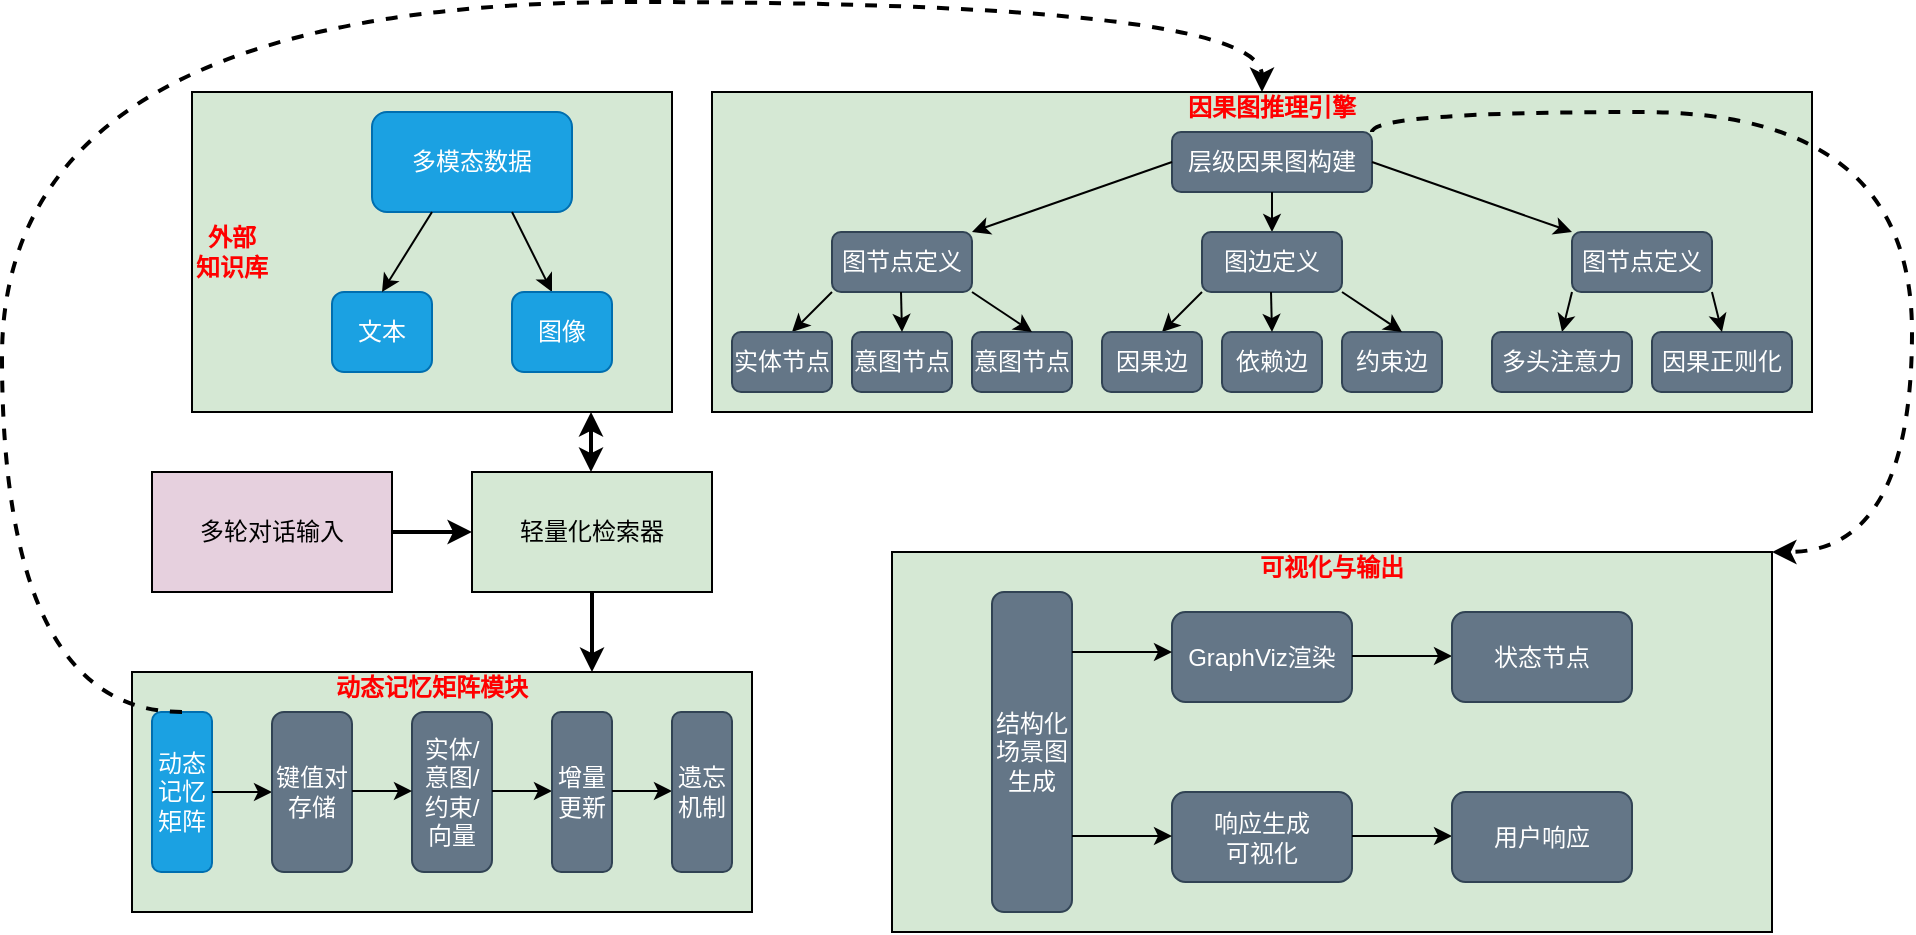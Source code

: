 <mxfile version="27.1.4">
  <diagram name="第 1 页" id="PxycaO0lB3qMbI04a0a6">
    <mxGraphModel dx="1869" dy="570" grid="1" gridSize="10" guides="1" tooltips="1" connect="1" arrows="1" fold="1" page="1" pageScale="1" pageWidth="827" pageHeight="1169" math="0" shadow="0">
      <root>
        <mxCell id="0" />
        <mxCell id="1" parent="0" />
        <mxCell id="spFuP-tE8OkHs6iBAqPz-2" value="多轮对话输入" style="rounded=0;whiteSpace=wrap;html=1;fillColor=#E6D0DE;movable=0;resizable=0;rotatable=0;deletable=0;editable=0;locked=1;connectable=0;" vertex="1" parent="1">
          <mxGeometry x="-80" y="250" width="120" height="60" as="geometry" />
        </mxCell>
        <mxCell id="spFuP-tE8OkHs6iBAqPz-3" value="" style="endArrow=classic;html=1;rounded=0;strokeWidth=2;entryX=0;entryY=0.5;entryDx=0;entryDy=0;exitX=1;exitY=0.5;exitDx=0;exitDy=0;" edge="1" parent="1" source="spFuP-tE8OkHs6iBAqPz-2" target="spFuP-tE8OkHs6iBAqPz-4">
          <mxGeometry width="50" height="50" relative="1" as="geometry">
            <mxPoint x="40" y="280" as="sourcePoint" />
            <mxPoint x="120" y="280" as="targetPoint" />
          </mxGeometry>
        </mxCell>
        <mxCell id="spFuP-tE8OkHs6iBAqPz-4" value="轻量化检索器" style="rounded=0;whiteSpace=wrap;html=1;fillColor=#D5E8D4;movable=0;resizable=0;rotatable=0;deletable=0;editable=0;locked=1;connectable=0;" vertex="1" parent="1">
          <mxGeometry x="80" y="250" width="120" height="60" as="geometry" />
        </mxCell>
        <mxCell id="spFuP-tE8OkHs6iBAqPz-7" value="" style="rounded=0;whiteSpace=wrap;html=1;fillColor=#D5E8D4;movable=0;resizable=0;rotatable=0;deletable=0;editable=0;locked=1;connectable=0;" vertex="1" parent="1">
          <mxGeometry x="-60" y="60" width="240" height="160" as="geometry" />
        </mxCell>
        <mxCell id="spFuP-tE8OkHs6iBAqPz-8" value="&lt;font style=&quot;color: rgb(255, 0, 0);&quot;&gt;&lt;b&gt;外部&lt;/b&gt;&lt;/font&gt;&lt;div&gt;&lt;font style=&quot;color: rgb(255, 0, 0);&quot;&gt;&lt;b&gt;知识库&lt;/b&gt;&lt;/font&gt;&lt;/div&gt;" style="text;strokeColor=none;align=center;fillColor=none;html=1;verticalAlign=middle;whiteSpace=wrap;rounded=0;" vertex="1" parent="1">
          <mxGeometry x="-60" y="110" width="40" height="60" as="geometry" />
        </mxCell>
        <mxCell id="spFuP-tE8OkHs6iBAqPz-9" value="多模态数据" style="rounded=1;whiteSpace=wrap;html=1;fillColor=#1ba1e2;fontColor=#ffffff;strokeColor=#006EAF;" vertex="1" parent="1">
          <mxGeometry x="30" y="70" width="100" height="50" as="geometry" />
        </mxCell>
        <mxCell id="spFuP-tE8OkHs6iBAqPz-10" value="" style="endArrow=classic;html=1;rounded=0;" edge="1" parent="1">
          <mxGeometry width="50" height="50" relative="1" as="geometry">
            <mxPoint x="100" y="120" as="sourcePoint" />
            <mxPoint x="120" y="160" as="targetPoint" />
          </mxGeometry>
        </mxCell>
        <mxCell id="spFuP-tE8OkHs6iBAqPz-11" value="图像" style="rounded=1;whiteSpace=wrap;html=1;fillColor=#1ba1e2;fontColor=#ffffff;strokeColor=#006EAF;" vertex="1" parent="1">
          <mxGeometry x="100" y="160" width="50" height="40" as="geometry" />
        </mxCell>
        <mxCell id="spFuP-tE8OkHs6iBAqPz-12" value="文本" style="rounded=1;whiteSpace=wrap;html=1;fillColor=#1ba1e2;fontColor=#ffffff;strokeColor=#006EAF;" vertex="1" parent="1">
          <mxGeometry x="10" y="160" width="50" height="40" as="geometry" />
        </mxCell>
        <mxCell id="spFuP-tE8OkHs6iBAqPz-13" value="" style="endArrow=classic;html=1;rounded=0;entryX=0.5;entryY=0;entryDx=0;entryDy=0;" edge="1" parent="1" target="spFuP-tE8OkHs6iBAqPz-12">
          <mxGeometry width="50" height="50" relative="1" as="geometry">
            <mxPoint x="60" y="120" as="sourcePoint" />
            <mxPoint x="30" y="160" as="targetPoint" />
          </mxGeometry>
        </mxCell>
        <mxCell id="spFuP-tE8OkHs6iBAqPz-20" value="" style="endArrow=classic;html=1;rounded=0;strokeWidth=2;exitX=1;exitY=0.5;exitDx=0;exitDy=0;" edge="1" parent="1">
          <mxGeometry width="50" height="50" relative="1" as="geometry">
            <mxPoint x="140" y="310" as="sourcePoint" />
            <mxPoint x="140" y="350" as="targetPoint" />
          </mxGeometry>
        </mxCell>
        <mxCell id="spFuP-tE8OkHs6iBAqPz-22" value="" style="rounded=0;whiteSpace=wrap;html=1;fillColor=#D5E8D4;movable=1;resizable=1;rotatable=1;deletable=1;editable=1;locked=0;connectable=1;" vertex="1" parent="1">
          <mxGeometry x="-90" y="350" width="310" height="120" as="geometry" />
        </mxCell>
        <mxCell id="spFuP-tE8OkHs6iBAqPz-23" value="动态记忆矩阵" style="rounded=1;whiteSpace=wrap;html=1;fillColor=#1ba1e2;fontColor=#ffffff;strokeColor=#006EAF;" vertex="1" parent="1">
          <mxGeometry x="-80" y="370" width="30" height="80" as="geometry" />
        </mxCell>
        <mxCell id="spFuP-tE8OkHs6iBAqPz-25" value="" style="endArrow=classic;html=1;rounded=0;" edge="1" parent="1">
          <mxGeometry width="50" height="50" relative="1" as="geometry">
            <mxPoint x="-50" y="410" as="sourcePoint" />
            <mxPoint x="-20" y="410" as="targetPoint" />
          </mxGeometry>
        </mxCell>
        <mxCell id="spFuP-tE8OkHs6iBAqPz-21" value="&lt;font color=&quot;#ff0000&quot;&gt;&lt;b&gt;动态记忆矩阵模块&lt;/b&gt;&lt;/font&gt;" style="text;strokeColor=none;align=center;fillColor=none;html=1;verticalAlign=middle;whiteSpace=wrap;rounded=0;movable=1;resizable=1;rotatable=1;deletable=1;editable=1;locked=0;connectable=1;" vertex="1" parent="1">
          <mxGeometry x="10" y="350" width="100" height="15" as="geometry" />
        </mxCell>
        <mxCell id="spFuP-tE8OkHs6iBAqPz-26" value="键值对存储" style="rounded=1;whiteSpace=wrap;html=1;fillColor=#647687;fontColor=#ffffff;strokeColor=#314354;" vertex="1" parent="1">
          <mxGeometry x="-20" y="370" width="40" height="80" as="geometry" />
        </mxCell>
        <mxCell id="spFuP-tE8OkHs6iBAqPz-27" value="实体/意图/约束/向量" style="rounded=1;whiteSpace=wrap;html=1;fillColor=#647687;fontColor=#ffffff;strokeColor=#314354;movable=0;resizable=0;rotatable=0;deletable=0;editable=0;locked=1;connectable=0;" vertex="1" parent="1">
          <mxGeometry x="50" y="370" width="40" height="80" as="geometry" />
        </mxCell>
        <mxCell id="spFuP-tE8OkHs6iBAqPz-28" value="" style="endArrow=classic;html=1;rounded=0;" edge="1" parent="1">
          <mxGeometry width="50" height="50" relative="1" as="geometry">
            <mxPoint x="20" y="409.5" as="sourcePoint" />
            <mxPoint x="50" y="409.5" as="targetPoint" />
          </mxGeometry>
        </mxCell>
        <mxCell id="spFuP-tE8OkHs6iBAqPz-30" value="" style="endArrow=classic;html=1;rounded=0;" edge="1" parent="1">
          <mxGeometry width="50" height="50" relative="1" as="geometry">
            <mxPoint x="90" y="409.5" as="sourcePoint" />
            <mxPoint x="120" y="409.5" as="targetPoint" />
          </mxGeometry>
        </mxCell>
        <mxCell id="spFuP-tE8OkHs6iBAqPz-31" value="增量更新" style="rounded=1;whiteSpace=wrap;html=1;fillColor=#647687;fontColor=#ffffff;strokeColor=#314354;movable=0;resizable=0;rotatable=0;deletable=0;editable=0;locked=1;connectable=0;" vertex="1" parent="1">
          <mxGeometry x="120" y="370" width="30" height="80" as="geometry" />
        </mxCell>
        <mxCell id="spFuP-tE8OkHs6iBAqPz-32" value="" style="endArrow=classic;html=1;rounded=0;" edge="1" parent="1">
          <mxGeometry width="50" height="50" relative="1" as="geometry">
            <mxPoint x="150" y="409.5" as="sourcePoint" />
            <mxPoint x="180" y="409.5" as="targetPoint" />
          </mxGeometry>
        </mxCell>
        <mxCell id="spFuP-tE8OkHs6iBAqPz-33" value="遗忘机制" style="rounded=1;whiteSpace=wrap;html=1;fillColor=#647687;fontColor=#ffffff;strokeColor=#314354;movable=0;resizable=0;rotatable=0;deletable=0;editable=0;locked=1;connectable=0;" vertex="1" parent="1">
          <mxGeometry x="180" y="370" width="30" height="80" as="geometry" />
        </mxCell>
        <mxCell id="spFuP-tE8OkHs6iBAqPz-36" value="" style="rounded=0;whiteSpace=wrap;html=1;fillColor=#D5E8D4;movable=0;resizable=0;rotatable=0;deletable=0;editable=0;locked=1;connectable=0;" vertex="1" parent="1">
          <mxGeometry x="200" y="60" width="550" height="160" as="geometry" />
        </mxCell>
        <mxCell id="spFuP-tE8OkHs6iBAqPz-37" value="层级因果图构建" style="rounded=1;whiteSpace=wrap;html=1;fillColor=#647687;fontColor=#ffffff;strokeColor=#314354;" vertex="1" parent="1">
          <mxGeometry x="430" y="80" width="100" height="30" as="geometry" />
        </mxCell>
        <mxCell id="spFuP-tE8OkHs6iBAqPz-38" value="&lt;font color=&quot;#ff0000&quot;&gt;&lt;b&gt;因果图推理引擎&lt;/b&gt;&lt;/font&gt;" style="text;strokeColor=none;align=center;fillColor=none;html=1;verticalAlign=middle;whiteSpace=wrap;rounded=0;movable=0;resizable=0;rotatable=0;deletable=0;editable=0;locked=1;connectable=0;" vertex="1" parent="1">
          <mxGeometry x="430" y="60" width="100" height="15" as="geometry" />
        </mxCell>
        <mxCell id="spFuP-tE8OkHs6iBAqPz-39" value="" style="endArrow=classic;html=1;rounded=0;exitX=0;exitY=0.5;exitDx=0;exitDy=0;entryX=1;entryY=0;entryDx=0;entryDy=0;" edge="1" parent="1" source="spFuP-tE8OkHs6iBAqPz-37" target="spFuP-tE8OkHs6iBAqPz-44">
          <mxGeometry width="50" height="50" relative="1" as="geometry">
            <mxPoint x="430" y="110" as="sourcePoint" />
            <mxPoint x="350" y="132.5" as="targetPoint" />
          </mxGeometry>
        </mxCell>
        <mxCell id="spFuP-tE8OkHs6iBAqPz-43" value="" style="endArrow=classic;startArrow=classic;html=1;rounded=0;strokeWidth=2;" edge="1" parent="1">
          <mxGeometry width="50" height="50" relative="1" as="geometry">
            <mxPoint x="139.5" y="250" as="sourcePoint" />
            <mxPoint x="139.5" y="220" as="targetPoint" />
          </mxGeometry>
        </mxCell>
        <mxCell id="spFuP-tE8OkHs6iBAqPz-44" value="图节点定义" style="rounded=1;whiteSpace=wrap;html=1;fillColor=#647687;fontColor=#ffffff;strokeColor=#314354;" vertex="1" parent="1">
          <mxGeometry x="260" y="130" width="70" height="30" as="geometry" />
        </mxCell>
        <mxCell id="spFuP-tE8OkHs6iBAqPz-45" value="" style="endArrow=classic;html=1;rounded=0;" edge="1" parent="1">
          <mxGeometry width="50" height="50" relative="1" as="geometry">
            <mxPoint x="260" y="160" as="sourcePoint" />
            <mxPoint x="240" y="180" as="targetPoint" />
          </mxGeometry>
        </mxCell>
        <mxCell id="spFuP-tE8OkHs6iBAqPz-46" value="实体节点" style="rounded=1;whiteSpace=wrap;html=1;fillColor=#647687;fontColor=#ffffff;strokeColor=#314354;" vertex="1" parent="1">
          <mxGeometry x="210" y="180" width="50" height="30" as="geometry" />
        </mxCell>
        <mxCell id="spFuP-tE8OkHs6iBAqPz-51" value="意图节点" style="rounded=1;whiteSpace=wrap;html=1;fillColor=#647687;fontColor=#ffffff;strokeColor=#314354;" vertex="1" parent="1">
          <mxGeometry x="270" y="180" width="50" height="30" as="geometry" />
        </mxCell>
        <mxCell id="spFuP-tE8OkHs6iBAqPz-52" value="" style="endArrow=classic;html=1;rounded=0;" edge="1" parent="1">
          <mxGeometry width="50" height="50" relative="1" as="geometry">
            <mxPoint x="294.5" y="160" as="sourcePoint" />
            <mxPoint x="295" y="180" as="targetPoint" />
          </mxGeometry>
        </mxCell>
        <mxCell id="spFuP-tE8OkHs6iBAqPz-53" value="意图节点" style="rounded=1;whiteSpace=wrap;html=1;fillColor=#647687;fontColor=#ffffff;strokeColor=#314354;" vertex="1" parent="1">
          <mxGeometry x="330" y="180" width="50" height="30" as="geometry" />
        </mxCell>
        <mxCell id="spFuP-tE8OkHs6iBAqPz-54" value="" style="endArrow=classic;html=1;rounded=0;" edge="1" parent="1">
          <mxGeometry width="50" height="50" relative="1" as="geometry">
            <mxPoint x="330" y="160" as="sourcePoint" />
            <mxPoint x="360" y="180" as="targetPoint" />
          </mxGeometry>
        </mxCell>
        <mxCell id="spFuP-tE8OkHs6iBAqPz-55" value="" style="endArrow=classic;html=1;rounded=0;" edge="1" parent="1">
          <mxGeometry width="50" height="50" relative="1" as="geometry">
            <mxPoint x="480" y="110" as="sourcePoint" />
            <mxPoint x="480" y="130" as="targetPoint" />
          </mxGeometry>
        </mxCell>
        <mxCell id="spFuP-tE8OkHs6iBAqPz-57" value="图边定义" style="rounded=1;whiteSpace=wrap;html=1;fillColor=#647687;fontColor=#ffffff;strokeColor=#314354;" vertex="1" parent="1">
          <mxGeometry x="445" y="130" width="70" height="30" as="geometry" />
        </mxCell>
        <mxCell id="spFuP-tE8OkHs6iBAqPz-58" value="" style="endArrow=classic;html=1;rounded=0;" edge="1" parent="1">
          <mxGeometry width="50" height="50" relative="1" as="geometry">
            <mxPoint x="445" y="160" as="sourcePoint" />
            <mxPoint x="425" y="180" as="targetPoint" />
          </mxGeometry>
        </mxCell>
        <mxCell id="spFuP-tE8OkHs6iBAqPz-59" value="因果边" style="rounded=1;whiteSpace=wrap;html=1;fillColor=#647687;fontColor=#ffffff;strokeColor=#314354;" vertex="1" parent="1">
          <mxGeometry x="395" y="180" width="50" height="30" as="geometry" />
        </mxCell>
        <mxCell id="spFuP-tE8OkHs6iBAqPz-60" value="依赖边" style="rounded=1;whiteSpace=wrap;html=1;fillColor=#647687;fontColor=#ffffff;strokeColor=#314354;" vertex="1" parent="1">
          <mxGeometry x="455" y="180" width="50" height="30" as="geometry" />
        </mxCell>
        <mxCell id="spFuP-tE8OkHs6iBAqPz-61" value="" style="endArrow=classic;html=1;rounded=0;" edge="1" parent="1">
          <mxGeometry width="50" height="50" relative="1" as="geometry">
            <mxPoint x="479.5" y="160" as="sourcePoint" />
            <mxPoint x="480" y="180" as="targetPoint" />
          </mxGeometry>
        </mxCell>
        <mxCell id="spFuP-tE8OkHs6iBAqPz-62" value="约束边" style="rounded=1;whiteSpace=wrap;html=1;fillColor=#647687;fontColor=#ffffff;strokeColor=#314354;" vertex="1" parent="1">
          <mxGeometry x="515" y="180" width="50" height="30" as="geometry" />
        </mxCell>
        <mxCell id="spFuP-tE8OkHs6iBAqPz-63" value="" style="endArrow=classic;html=1;rounded=0;" edge="1" parent="1">
          <mxGeometry width="50" height="50" relative="1" as="geometry">
            <mxPoint x="515" y="160" as="sourcePoint" />
            <mxPoint x="545" y="180" as="targetPoint" />
          </mxGeometry>
        </mxCell>
        <mxCell id="spFuP-tE8OkHs6iBAqPz-64" value="图节点定义" style="rounded=1;whiteSpace=wrap;html=1;fillColor=#647687;fontColor=#ffffff;strokeColor=#314354;" vertex="1" parent="1">
          <mxGeometry x="630" y="130" width="70" height="30" as="geometry" />
        </mxCell>
        <mxCell id="spFuP-tE8OkHs6iBAqPz-65" value="" style="endArrow=classic;html=1;rounded=0;exitX=0;exitY=1;exitDx=0;exitDy=0;entryX=0.5;entryY=0;entryDx=0;entryDy=0;" edge="1" parent="1" source="spFuP-tE8OkHs6iBAqPz-64" target="spFuP-tE8OkHs6iBAqPz-66">
          <mxGeometry width="50" height="50" relative="1" as="geometry">
            <mxPoint x="630" y="160" as="sourcePoint" />
            <mxPoint x="610" y="180" as="targetPoint" />
          </mxGeometry>
        </mxCell>
        <mxCell id="spFuP-tE8OkHs6iBAqPz-66" value="多头注意力" style="rounded=1;whiteSpace=wrap;html=1;fillColor=#647687;fontColor=#ffffff;strokeColor=#314354;" vertex="1" parent="1">
          <mxGeometry x="590" y="180" width="70" height="30" as="geometry" />
        </mxCell>
        <mxCell id="spFuP-tE8OkHs6iBAqPz-69" value="因果正则化" style="rounded=1;whiteSpace=wrap;html=1;fillColor=#647687;fontColor=#ffffff;strokeColor=#314354;" vertex="1" parent="1">
          <mxGeometry x="670" y="180" width="70" height="30" as="geometry" />
        </mxCell>
        <mxCell id="spFuP-tE8OkHs6iBAqPz-70" value="" style="endArrow=classic;html=1;rounded=0;exitX=1;exitY=1;exitDx=0;exitDy=0;entryX=0.5;entryY=0;entryDx=0;entryDy=0;" edge="1" parent="1" source="spFuP-tE8OkHs6iBAqPz-64" target="spFuP-tE8OkHs6iBAqPz-69">
          <mxGeometry width="50" height="50" relative="1" as="geometry">
            <mxPoint x="700" y="160" as="sourcePoint" />
            <mxPoint x="730" y="180" as="targetPoint" />
          </mxGeometry>
        </mxCell>
        <mxCell id="spFuP-tE8OkHs6iBAqPz-71" value="" style="endArrow=classic;html=1;rounded=0;exitX=1;exitY=0.5;exitDx=0;exitDy=0;entryX=0;entryY=0;entryDx=0;entryDy=0;" edge="1" parent="1" source="spFuP-tE8OkHs6iBAqPz-37" target="spFuP-tE8OkHs6iBAqPz-64">
          <mxGeometry width="50" height="50" relative="1" as="geometry">
            <mxPoint x="670" y="90" as="sourcePoint" />
            <mxPoint x="570" y="125" as="targetPoint" />
          </mxGeometry>
        </mxCell>
        <mxCell id="spFuP-tE8OkHs6iBAqPz-75" value="" style="endArrow=classic;html=1;rounded=0;edgeStyle=orthogonalEdgeStyle;curved=1;exitX=0.5;exitY=0;exitDx=0;exitDy=0;entryX=0.5;entryY=0;entryDx=0;entryDy=0;strokeWidth=2;dashed=1;" edge="1" parent="1" source="spFuP-tE8OkHs6iBAqPz-23" target="spFuP-tE8OkHs6iBAqPz-36">
          <mxGeometry width="50" height="50" relative="1" as="geometry">
            <mxPoint x="-48" y="352" as="sourcePoint" />
            <mxPoint x="2" y="302" as="targetPoint" />
            <Array as="points">
              <mxPoint x="-155" y="370" />
              <mxPoint x="-155" y="15" />
              <mxPoint x="475" y="15" />
            </Array>
          </mxGeometry>
        </mxCell>
        <mxCell id="spFuP-tE8OkHs6iBAqPz-76" value="" style="endArrow=classic;html=1;rounded=0;edgeStyle=orthogonalEdgeStyle;curved=1;dashed=1;strokeWidth=2;exitX=1;exitY=0;exitDx=0;exitDy=0;entryX=1;entryY=0;entryDx=0;entryDy=0;" edge="1" parent="1" source="spFuP-tE8OkHs6iBAqPz-37" target="spFuP-tE8OkHs6iBAqPz-78">
          <mxGeometry width="50" height="50" relative="1" as="geometry">
            <mxPoint x="530" y="80" as="sourcePoint" />
            <mxPoint x="580" y="30" as="targetPoint" />
            <Array as="points">
              <mxPoint x="530" y="70" />
              <mxPoint x="800" y="70" />
              <mxPoint x="800" y="290" />
            </Array>
          </mxGeometry>
        </mxCell>
        <mxCell id="spFuP-tE8OkHs6iBAqPz-78" value="" style="rounded=0;whiteSpace=wrap;html=1;fillColor=#D5E8D4;movable=0;resizable=0;rotatable=0;deletable=0;editable=0;locked=1;connectable=0;" vertex="1" parent="1">
          <mxGeometry x="290" y="290" width="440" height="190" as="geometry" />
        </mxCell>
        <mxCell id="spFuP-tE8OkHs6iBAqPz-79" value="&lt;font color=&quot;#ff0000&quot;&gt;&lt;b&gt;可视化与输出&lt;/b&gt;&lt;/font&gt;" style="text;strokeColor=none;align=center;fillColor=none;html=1;verticalAlign=middle;whiteSpace=wrap;rounded=0;movable=1;resizable=1;rotatable=1;deletable=1;editable=1;locked=0;connectable=1;" vertex="1" parent="1">
          <mxGeometry x="460" y="290" width="100" height="15" as="geometry" />
        </mxCell>
        <mxCell id="spFuP-tE8OkHs6iBAqPz-81" value="结构化场景图生成" style="rounded=1;whiteSpace=wrap;html=1;fillColor=#647687;fontColor=#ffffff;strokeColor=#314354;" vertex="1" parent="1">
          <mxGeometry x="340" y="310" width="40" height="160" as="geometry" />
        </mxCell>
        <mxCell id="spFuP-tE8OkHs6iBAqPz-85" value="GraphViz渲染" style="rounded=1;whiteSpace=wrap;html=1;fillColor=#647687;fontColor=#ffffff;strokeColor=#314354;" vertex="1" parent="1">
          <mxGeometry x="430" y="320" width="90" height="45" as="geometry" />
        </mxCell>
        <mxCell id="spFuP-tE8OkHs6iBAqPz-86" value="响应生成&lt;div&gt;可视化&lt;/div&gt;" style="rounded=1;whiteSpace=wrap;html=1;fillColor=#647687;fontColor=#ffffff;strokeColor=#314354;" vertex="1" parent="1">
          <mxGeometry x="430" y="410" width="90" height="45" as="geometry" />
        </mxCell>
        <mxCell id="spFuP-tE8OkHs6iBAqPz-90" value="" style="endArrow=classic;html=1;rounded=0;" edge="1" parent="1">
          <mxGeometry width="50" height="50" relative="1" as="geometry">
            <mxPoint x="380" y="340" as="sourcePoint" />
            <mxPoint x="430" y="340" as="targetPoint" />
          </mxGeometry>
        </mxCell>
        <mxCell id="spFuP-tE8OkHs6iBAqPz-91" value="" style="endArrow=classic;html=1;rounded=0;" edge="1" parent="1">
          <mxGeometry width="50" height="50" relative="1" as="geometry">
            <mxPoint x="380" y="432" as="sourcePoint" />
            <mxPoint x="430" y="432" as="targetPoint" />
          </mxGeometry>
        </mxCell>
        <mxCell id="spFuP-tE8OkHs6iBAqPz-94" value="" style="endArrow=classic;html=1;rounded=0;" edge="1" parent="1">
          <mxGeometry width="50" height="50" relative="1" as="geometry">
            <mxPoint x="520" y="432" as="sourcePoint" />
            <mxPoint x="570" y="432" as="targetPoint" />
          </mxGeometry>
        </mxCell>
        <mxCell id="spFuP-tE8OkHs6iBAqPz-95" value="" style="endArrow=classic;html=1;rounded=0;" edge="1" parent="1">
          <mxGeometry width="50" height="50" relative="1" as="geometry">
            <mxPoint x="520" y="342" as="sourcePoint" />
            <mxPoint x="570" y="342" as="targetPoint" />
          </mxGeometry>
        </mxCell>
        <mxCell id="spFuP-tE8OkHs6iBAqPz-96" value="状态节点" style="rounded=1;whiteSpace=wrap;html=1;fillColor=#647687;fontColor=#ffffff;strokeColor=#314354;" vertex="1" parent="1">
          <mxGeometry x="570" y="320" width="90" height="45" as="geometry" />
        </mxCell>
        <mxCell id="spFuP-tE8OkHs6iBAqPz-97" value="用户响应" style="rounded=1;whiteSpace=wrap;html=1;fillColor=#647687;fontColor=#ffffff;strokeColor=#314354;" vertex="1" parent="1">
          <mxGeometry x="570" y="410" width="90" height="45" as="geometry" />
        </mxCell>
      </root>
    </mxGraphModel>
  </diagram>
</mxfile>
